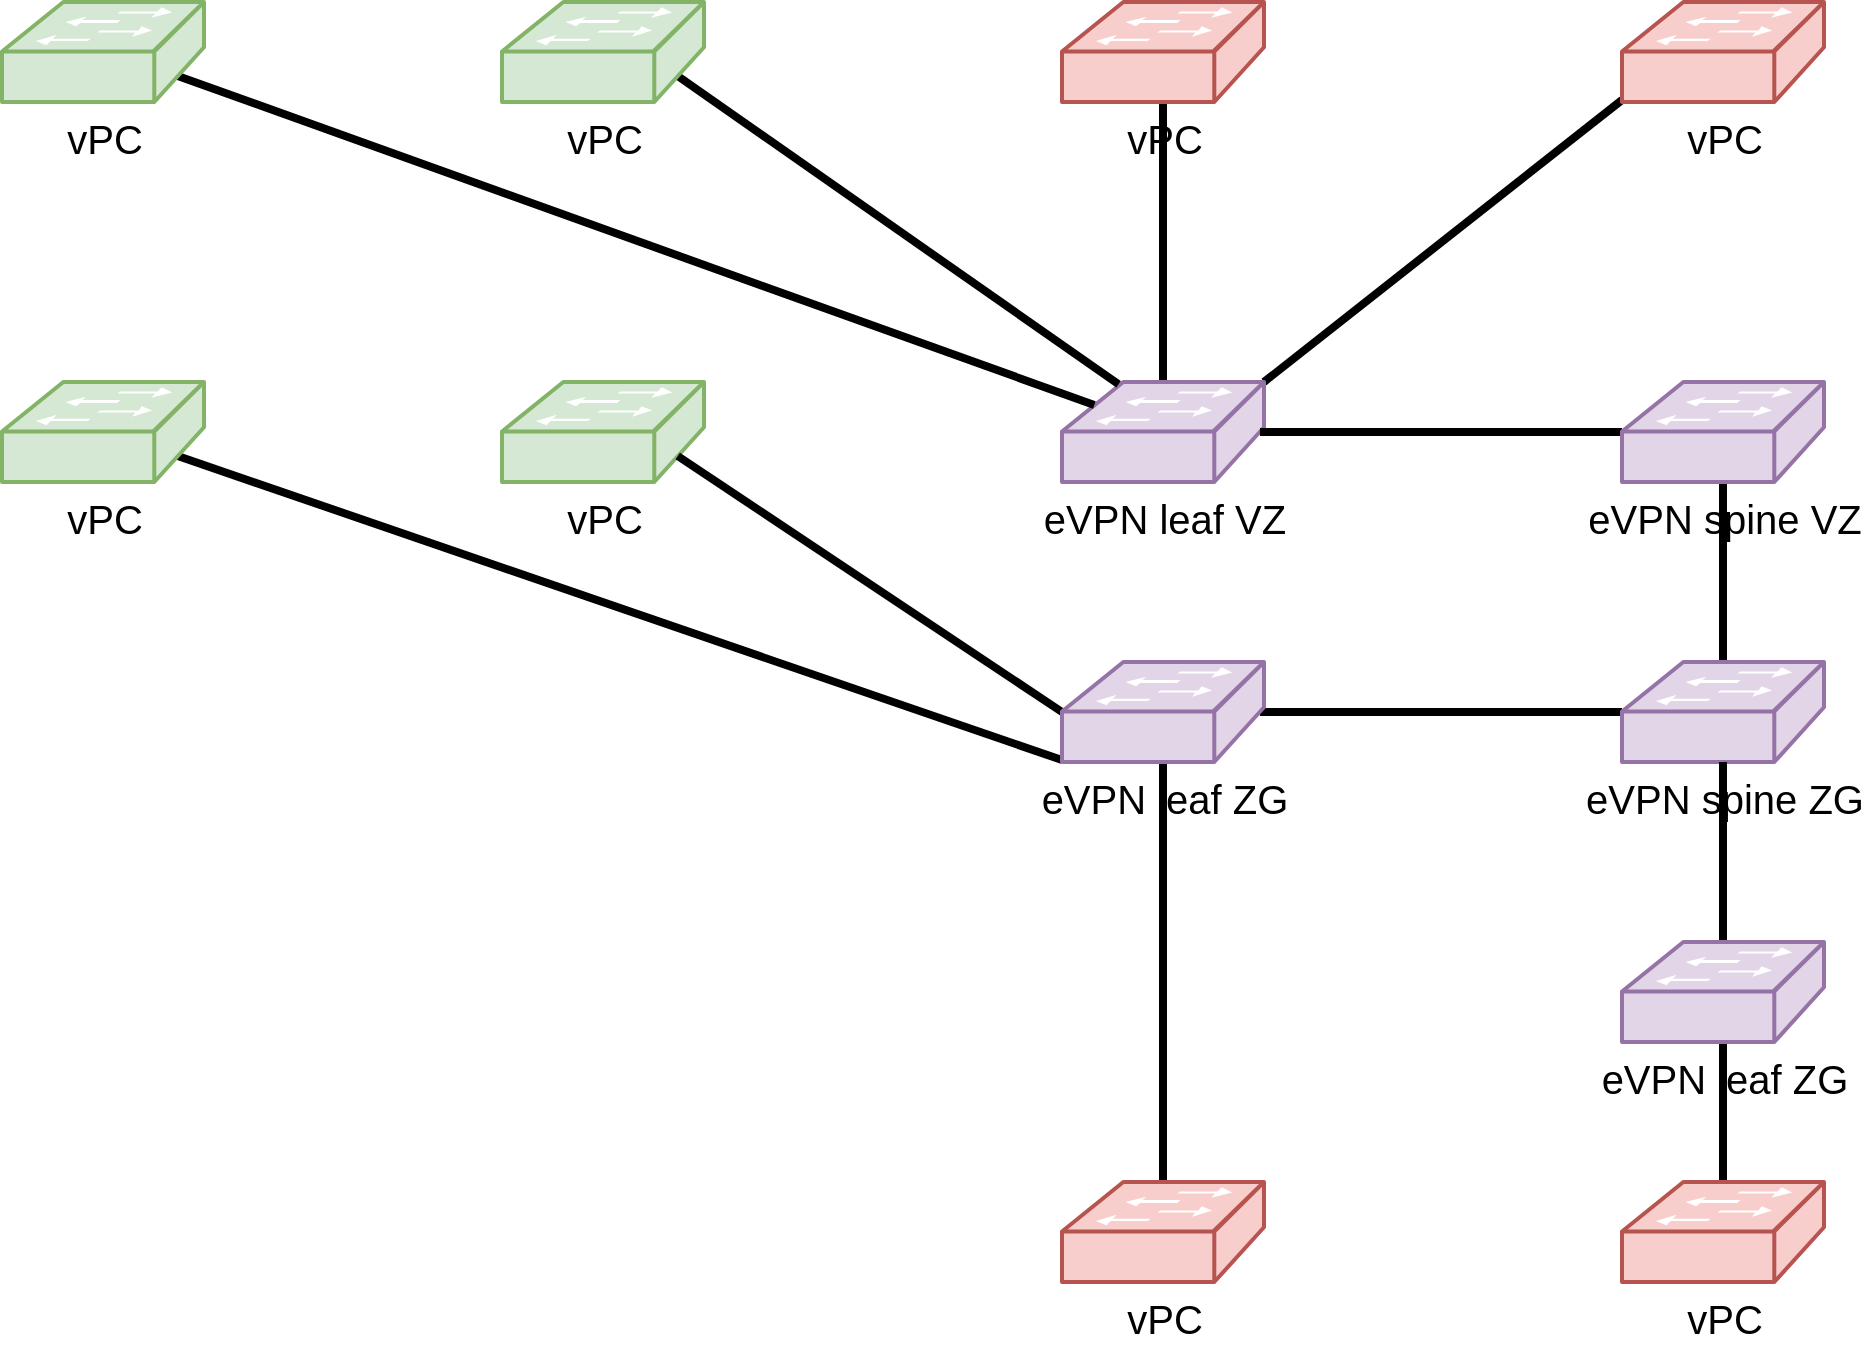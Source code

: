 <mxfile version="20.8.8" type="github">
  <diagram name="Page-1" id="0OrnEd0XuT7KNRjszQmc">
    <mxGraphModel dx="1990" dy="715" grid="1" gridSize="10" guides="1" tooltips="1" connect="1" arrows="1" fold="1" page="1" pageScale="1" pageWidth="600" pageHeight="400" math="0" shadow="0">
      <root>
        <mxCell id="0" />
        <mxCell id="1" parent="0" />
        <mxCell id="yHmvrQq8Yse7LNzuKe87-25" style="edgeStyle=none;rounded=0;orthogonalLoop=1;jettySize=auto;html=1;exitX=0;exitY=0.98;exitDx=0;exitDy=0;exitPerimeter=0;endArrow=none;endFill=0;entryX=0.87;entryY=0.74;entryDx=0;entryDy=0;entryPerimeter=0;strokeWidth=4;" parent="1" source="yHmvrQq8Yse7LNzuKe87-13" target="yHmvrQq8Yse7LNzuKe87-9" edge="1">
          <mxGeometry relative="1" as="geometry">
            <mxPoint x="200.5" y="1060.0" as="sourcePoint" />
          </mxGeometry>
        </mxCell>
        <mxCell id="o7sRKN4U9nn-a68UC_t8-14" style="edgeStyle=none;rounded=0;orthogonalLoop=1;jettySize=auto;html=1;exitX=0.5;exitY=0;exitDx=0;exitDy=0;exitPerimeter=0;entryX=0.5;entryY=0.98;entryDx=0;entryDy=0;entryPerimeter=0;endArrow=none;endFill=0;strokeWidth=4;" parent="1" source="yHmvrQq8Yse7LNzuKe87-5" target="o7sRKN4U9nn-a68UC_t8-12" edge="1">
          <mxGeometry relative="1" as="geometry" />
        </mxCell>
        <mxCell id="yHmvrQq8Yse7LNzuKe87-5" value="vPC" style="shape=mxgraph.cisco.switches.workgroup_switch;html=1;dashed=0;fillColor=#f8cecc;strokeColor=#b85450;strokeWidth=2;verticalLabelPosition=bottom;verticalAlign=top;fontFamily=Helvetica;fontSize=20;" parent="1" vertex="1">
          <mxGeometry x="960" y="1060" width="101" height="50" as="geometry" />
        </mxCell>
        <mxCell id="o7sRKN4U9nn-a68UC_t8-1" style="edgeStyle=orthogonalEdgeStyle;rounded=0;orthogonalLoop=1;jettySize=auto;html=1;exitX=0.5;exitY=0;exitDx=0;exitDy=0;exitPerimeter=0;entryX=0.5;entryY=0.98;entryDx=0;entryDy=0;entryPerimeter=0;endArrow=none;endFill=0;strokeWidth=4;" parent="1" source="yHmvrQq8Yse7LNzuKe87-6" target="yHmvrQq8Yse7LNzuKe87-13" edge="1">
          <mxGeometry relative="1" as="geometry" />
        </mxCell>
        <mxCell id="yHmvrQq8Yse7LNzuKe87-6" value="vPC" style="shape=mxgraph.cisco.switches.workgroup_switch;html=1;dashed=0;fillColor=#f8cecc;strokeColor=#b85450;strokeWidth=2;verticalLabelPosition=bottom;verticalAlign=top;fontFamily=Helvetica;fontSize=20;" parent="1" vertex="1">
          <mxGeometry x="680" y="1060" width="101" height="50" as="geometry" />
        </mxCell>
        <mxCell id="yHmvrQq8Yse7LNzuKe87-9" value="vPC" style="shape=mxgraph.cisco.switches.workgroup_switch;html=1;dashed=0;fillColor=#d5e8d4;strokeColor=#82b366;strokeWidth=2;verticalLabelPosition=bottom;verticalAlign=top;fontFamily=Helvetica;fontSize=20;" parent="1" vertex="1">
          <mxGeometry x="150" y="660" width="101" height="50" as="geometry" />
        </mxCell>
        <mxCell id="yHmvrQq8Yse7LNzuKe87-10" value="vPC" style="shape=mxgraph.cisco.switches.workgroup_switch;html=1;dashed=0;fillColor=#d5e8d4;strokeColor=#82b366;strokeWidth=2;verticalLabelPosition=bottom;verticalAlign=top;fontFamily=Helvetica;fontSize=20;" parent="1" vertex="1">
          <mxGeometry x="400" y="660" width="101" height="50" as="geometry" />
        </mxCell>
        <mxCell id="yHmvrQq8Yse7LNzuKe87-27" style="edgeStyle=none;rounded=0;orthogonalLoop=1;jettySize=auto;html=1;exitX=0.98;exitY=0.5;exitDx=0;exitDy=0;exitPerimeter=0;entryX=0;entryY=0.5;entryDx=0;entryDy=0;entryPerimeter=0;endArrow=none;endFill=0;strokeWidth=4;" parent="1" source="yHmvrQq8Yse7LNzuKe87-13" target="yHmvrQq8Yse7LNzuKe87-14" edge="1">
          <mxGeometry relative="1" as="geometry" />
        </mxCell>
        <mxCell id="yHmvrQq8Yse7LNzuKe87-31" style="edgeStyle=none;rounded=0;orthogonalLoop=1;jettySize=auto;html=1;exitX=0;exitY=0.5;exitDx=0;exitDy=0;exitPerimeter=0;entryX=0.87;entryY=0.74;entryDx=0;entryDy=0;entryPerimeter=0;endArrow=none;endFill=0;strokeWidth=4;" parent="1" source="yHmvrQq8Yse7LNzuKe87-13" target="yHmvrQq8Yse7LNzuKe87-10" edge="1">
          <mxGeometry relative="1" as="geometry" />
        </mxCell>
        <mxCell id="yHmvrQq8Yse7LNzuKe87-13" value="eVPN leaf ZG" style="shape=mxgraph.cisco.switches.workgroup_switch;html=1;dashed=0;fillColor=#e1d5e7;strokeColor=#9673a6;strokeWidth=2;verticalLabelPosition=bottom;verticalAlign=top;fontFamily=Helvetica;fontSize=20;" parent="1" vertex="1">
          <mxGeometry x="680" y="800" width="101" height="50" as="geometry" />
        </mxCell>
        <mxCell id="yHmvrQq8Yse7LNzuKe87-28" style="edgeStyle=none;rounded=0;orthogonalLoop=1;jettySize=auto;html=1;exitX=0.5;exitY=0;exitDx=0;exitDy=0;exitPerimeter=0;entryX=0.5;entryY=0.98;entryDx=0;entryDy=0;entryPerimeter=0;endArrow=none;endFill=0;strokeWidth=4;" parent="1" source="yHmvrQq8Yse7LNzuKe87-14" target="yHmvrQq8Yse7LNzuKe87-16" edge="1">
          <mxGeometry relative="1" as="geometry" />
        </mxCell>
        <mxCell id="yHmvrQq8Yse7LNzuKe87-14" value="eVPN spine ZG" style="shape=mxgraph.cisco.switches.workgroup_switch;html=1;dashed=0;fillColor=#e1d5e7;strokeColor=#9673a6;strokeWidth=2;verticalLabelPosition=bottom;verticalAlign=top;fontFamily=Helvetica;fontSize=20;" parent="1" vertex="1">
          <mxGeometry x="960" y="800" width="101" height="50" as="geometry" />
        </mxCell>
        <mxCell id="o7sRKN4U9nn-a68UC_t8-7" style="edgeStyle=none;rounded=0;orthogonalLoop=1;jettySize=auto;html=1;exitX=1;exitY=0;exitDx=0;exitDy=0;exitPerimeter=0;entryX=0;entryY=0.98;entryDx=0;entryDy=0;entryPerimeter=0;endArrow=none;endFill=0;strokeWidth=4;" parent="1" source="yHmvrQq8Yse7LNzuKe87-15" target="o7sRKN4U9nn-a68UC_t8-6" edge="1">
          <mxGeometry relative="1" as="geometry" />
        </mxCell>
        <mxCell id="o7sRKN4U9nn-a68UC_t8-8" style="edgeStyle=none;rounded=0;orthogonalLoop=1;jettySize=auto;html=1;exitX=0.5;exitY=0;exitDx=0;exitDy=0;exitPerimeter=0;entryX=0.5;entryY=0.98;entryDx=0;entryDy=0;entryPerimeter=0;endArrow=none;endFill=0;strokeWidth=4;" parent="1" source="yHmvrQq8Yse7LNzuKe87-15" target="o7sRKN4U9nn-a68UC_t8-5" edge="1">
          <mxGeometry relative="1" as="geometry" />
        </mxCell>
        <mxCell id="yHmvrQq8Yse7LNzuKe87-15" value="eVPN leaf VZ" style="shape=mxgraph.cisco.switches.workgroup_switch;html=1;dashed=0;fillColor=#e1d5e7;strokeColor=#9673a6;strokeWidth=2;verticalLabelPosition=bottom;verticalAlign=top;fontFamily=Helvetica;fontSize=20;" parent="1" vertex="1">
          <mxGeometry x="680" y="660" width="101" height="50" as="geometry" />
        </mxCell>
        <mxCell id="yHmvrQq8Yse7LNzuKe87-29" style="edgeStyle=none;rounded=0;orthogonalLoop=1;jettySize=auto;html=1;exitX=0;exitY=0.5;exitDx=0;exitDy=0;exitPerimeter=0;entryX=0.98;entryY=0.5;entryDx=0;entryDy=0;entryPerimeter=0;endArrow=none;endFill=0;strokeWidth=4;" parent="1" source="yHmvrQq8Yse7LNzuKe87-16" target="yHmvrQq8Yse7LNzuKe87-15" edge="1">
          <mxGeometry relative="1" as="geometry" />
        </mxCell>
        <mxCell id="yHmvrQq8Yse7LNzuKe87-16" value="eVPN spine VZ" style="shape=mxgraph.cisco.switches.workgroup_switch;html=1;dashed=0;fillColor=#e1d5e7;strokeColor=#9673a6;strokeWidth=2;verticalLabelPosition=bottom;verticalAlign=top;fontFamily=Helvetica;fontSize=20;" parent="1" vertex="1">
          <mxGeometry x="960" y="660" width="101" height="50" as="geometry" />
        </mxCell>
        <mxCell id="o7sRKN4U9nn-a68UC_t8-10" style="edgeStyle=none;rounded=0;orthogonalLoop=1;jettySize=auto;html=1;exitX=0.87;exitY=0.74;exitDx=0;exitDy=0;exitPerimeter=0;entryX=0.28;entryY=0.023;entryDx=0;entryDy=0;entryPerimeter=0;endArrow=none;endFill=0;strokeWidth=4;" parent="1" source="o7sRKN4U9nn-a68UC_t8-3" target="yHmvrQq8Yse7LNzuKe87-15" edge="1">
          <mxGeometry relative="1" as="geometry" />
        </mxCell>
        <mxCell id="o7sRKN4U9nn-a68UC_t8-3" value="vPC" style="shape=mxgraph.cisco.switches.workgroup_switch;html=1;dashed=0;fillColor=#d5e8d4;strokeColor=#82b366;strokeWidth=2;verticalLabelPosition=bottom;verticalAlign=top;fontFamily=Helvetica;fontSize=20;" parent="1" vertex="1">
          <mxGeometry x="400" y="470" width="101" height="50" as="geometry" />
        </mxCell>
        <mxCell id="o7sRKN4U9nn-a68UC_t8-9" style="edgeStyle=none;rounded=0;orthogonalLoop=1;jettySize=auto;html=1;exitX=0.87;exitY=0.74;exitDx=0;exitDy=0;exitPerimeter=0;entryX=0.16;entryY=0.23;entryDx=0;entryDy=0;entryPerimeter=0;endArrow=none;endFill=0;strokeWidth=4;" parent="1" source="o7sRKN4U9nn-a68UC_t8-4" target="yHmvrQq8Yse7LNzuKe87-15" edge="1">
          <mxGeometry relative="1" as="geometry" />
        </mxCell>
        <mxCell id="o7sRKN4U9nn-a68UC_t8-4" value="vPC" style="shape=mxgraph.cisco.switches.workgroup_switch;html=1;dashed=0;fillColor=#d5e8d4;strokeColor=#82b366;strokeWidth=2;verticalLabelPosition=bottom;verticalAlign=top;fontFamily=Helvetica;fontSize=20;" parent="1" vertex="1">
          <mxGeometry x="150" y="470" width="101" height="50" as="geometry" />
        </mxCell>
        <mxCell id="o7sRKN4U9nn-a68UC_t8-5" value="vPC" style="shape=mxgraph.cisco.switches.workgroup_switch;html=1;dashed=0;fillColor=#f8cecc;strokeColor=#b85450;strokeWidth=2;verticalLabelPosition=bottom;verticalAlign=top;fontFamily=Helvetica;fontSize=20;" parent="1" vertex="1">
          <mxGeometry x="680" y="470" width="101" height="50" as="geometry" />
        </mxCell>
        <mxCell id="o7sRKN4U9nn-a68UC_t8-6" value="vPC" style="shape=mxgraph.cisco.switches.workgroup_switch;html=1;dashed=0;fillColor=#f8cecc;strokeColor=#b85450;strokeWidth=2;verticalLabelPosition=bottom;verticalAlign=top;fontFamily=Helvetica;fontSize=20;" parent="1" vertex="1">
          <mxGeometry x="960" y="470" width="101" height="50" as="geometry" />
        </mxCell>
        <mxCell id="o7sRKN4U9nn-a68UC_t8-13" style="edgeStyle=none;rounded=0;orthogonalLoop=1;jettySize=auto;html=1;exitX=0.5;exitY=0;exitDx=0;exitDy=0;exitPerimeter=0;endArrow=none;endFill=0;strokeWidth=4;" parent="1" source="o7sRKN4U9nn-a68UC_t8-12" target="yHmvrQq8Yse7LNzuKe87-14" edge="1">
          <mxGeometry relative="1" as="geometry" />
        </mxCell>
        <mxCell id="o7sRKN4U9nn-a68UC_t8-12" value="eVPN leaf ZG" style="shape=mxgraph.cisco.switches.workgroup_switch;html=1;dashed=0;fillColor=#e1d5e7;strokeColor=#9673a6;strokeWidth=2;verticalLabelPosition=bottom;verticalAlign=top;fontFamily=Helvetica;fontSize=20;" parent="1" vertex="1">
          <mxGeometry x="960" y="940" width="101" height="50" as="geometry" />
        </mxCell>
      </root>
    </mxGraphModel>
  </diagram>
</mxfile>
